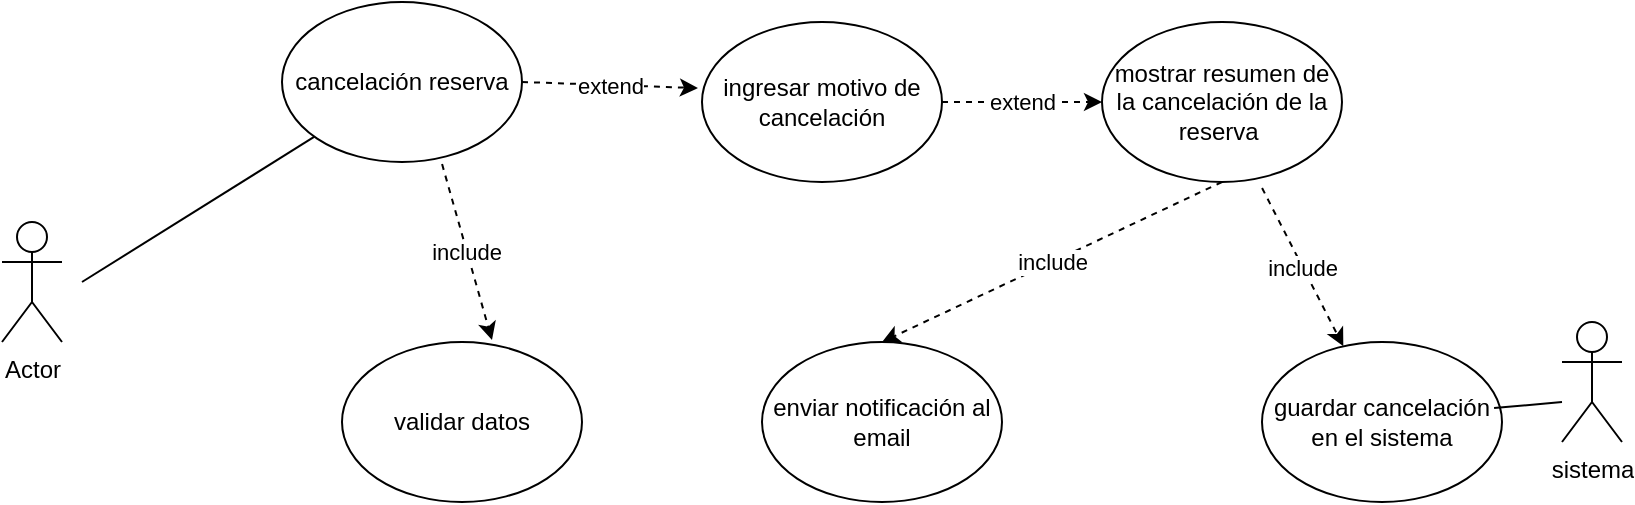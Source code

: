 <mxfile version="24.7.7">
  <diagram name="Página-1" id="znqipKSRwdGPcLxsEUx6">
    <mxGraphModel dx="1434" dy="772" grid="1" gridSize="10" guides="1" tooltips="1" connect="1" arrows="1" fold="1" page="1" pageScale="1" pageWidth="827" pageHeight="1169" math="0" shadow="0">
      <root>
        <mxCell id="0" />
        <mxCell id="1" parent="0" />
        <mxCell id="twEsAP51GNQAddWjnlDJ-1" value="cancelación reserva" style="ellipse;whiteSpace=wrap;html=1;" vertex="1" parent="1">
          <mxGeometry x="140" y="480" width="120" height="80" as="geometry" />
        </mxCell>
        <mxCell id="twEsAP51GNQAddWjnlDJ-2" value="ingresar motivo de cancelación" style="ellipse;whiteSpace=wrap;html=1;" vertex="1" parent="1">
          <mxGeometry x="350" y="490" width="120" height="80" as="geometry" />
        </mxCell>
        <mxCell id="twEsAP51GNQAddWjnlDJ-3" value="mostrar resumen de la cancelación de la reserva&amp;nbsp;" style="ellipse;whiteSpace=wrap;html=1;" vertex="1" parent="1">
          <mxGeometry x="550" y="490" width="120" height="80" as="geometry" />
        </mxCell>
        <mxCell id="twEsAP51GNQAddWjnlDJ-4" value="enviar notificación al email" style="ellipse;whiteSpace=wrap;html=1;" vertex="1" parent="1">
          <mxGeometry x="380" y="650" width="120" height="80" as="geometry" />
        </mxCell>
        <mxCell id="twEsAP51GNQAddWjnlDJ-5" value="include" style="endArrow=classic;html=1;rounded=0;dashed=1;strokeColor=default;align=center;verticalAlign=middle;fontFamily=Helvetica;fontSize=11;fontColor=default;labelBackgroundColor=default;entryX=0.5;entryY=0;entryDx=0;entryDy=0;exitX=0.5;exitY=1;exitDx=0;exitDy=0;" edge="1" parent="1" source="twEsAP51GNQAddWjnlDJ-3" target="twEsAP51GNQAddWjnlDJ-4">
          <mxGeometry width="50" height="50" relative="1" as="geometry">
            <mxPoint x="440" y="340" as="sourcePoint" />
            <mxPoint x="490" y="290" as="targetPoint" />
          </mxGeometry>
        </mxCell>
        <mxCell id="twEsAP51GNQAddWjnlDJ-6" value="extend" style="endArrow=classic;html=1;rounded=0;dashed=1;strokeColor=default;align=center;verticalAlign=middle;fontFamily=Helvetica;fontSize=11;fontColor=default;labelBackgroundColor=default;exitX=1;exitY=0.5;exitDx=0;exitDy=0;entryX=-0.017;entryY=0.413;entryDx=0;entryDy=0;entryPerimeter=0;" edge="1" parent="1" source="twEsAP51GNQAddWjnlDJ-1" target="twEsAP51GNQAddWjnlDJ-2">
          <mxGeometry width="50" height="50" relative="1" as="geometry">
            <mxPoint x="170" y="545" as="sourcePoint" />
            <mxPoint x="334" y="601" as="targetPoint" />
          </mxGeometry>
        </mxCell>
        <mxCell id="twEsAP51GNQAddWjnlDJ-7" value="extend" style="endArrow=classic;html=1;rounded=0;dashed=1;strokeColor=default;align=center;verticalAlign=middle;fontFamily=Helvetica;fontSize=11;fontColor=default;labelBackgroundColor=default;exitX=1;exitY=0.5;exitDx=0;exitDy=0;entryX=0;entryY=0.5;entryDx=0;entryDy=0;" edge="1" parent="1" source="twEsAP51GNQAddWjnlDJ-2" target="twEsAP51GNQAddWjnlDJ-3">
          <mxGeometry width="50" height="50" relative="1" as="geometry">
            <mxPoint x="190" y="565" as="sourcePoint" />
            <mxPoint x="354" y="621" as="targetPoint" />
          </mxGeometry>
        </mxCell>
        <mxCell id="twEsAP51GNQAddWjnlDJ-8" value="" style="endArrow=none;html=1;rounded=0;" edge="1" parent="1" source="twEsAP51GNQAddWjnlDJ-1">
          <mxGeometry width="50" height="50" relative="1" as="geometry">
            <mxPoint x="20" y="560" as="sourcePoint" />
            <mxPoint x="40" y="620" as="targetPoint" />
          </mxGeometry>
        </mxCell>
        <mxCell id="twEsAP51GNQAddWjnlDJ-9" value="Actor" style="shape=umlActor;verticalLabelPosition=bottom;verticalAlign=top;html=1;outlineConnect=0;" vertex="1" parent="1">
          <mxGeometry y="590" width="30" height="60" as="geometry" />
        </mxCell>
        <mxCell id="twEsAP51GNQAddWjnlDJ-10" value="guardar cancelación en el sistema" style="ellipse;whiteSpace=wrap;html=1;" vertex="1" parent="1">
          <mxGeometry x="630" y="650" width="120" height="80" as="geometry" />
        </mxCell>
        <mxCell id="twEsAP51GNQAddWjnlDJ-11" value="validar datos" style="ellipse;whiteSpace=wrap;html=1;" vertex="1" parent="1">
          <mxGeometry x="170" y="650" width="120" height="80" as="geometry" />
        </mxCell>
        <mxCell id="twEsAP51GNQAddWjnlDJ-13" value="include" style="endArrow=classic;html=1;rounded=0;dashed=1;strokeColor=default;align=center;verticalAlign=middle;fontFamily=Helvetica;fontSize=11;fontColor=default;labelBackgroundColor=default;entryX=0.625;entryY=-0.012;entryDx=0;entryDy=0;exitX=0.667;exitY=1.013;exitDx=0;exitDy=0;exitPerimeter=0;entryPerimeter=0;" edge="1" parent="1" source="twEsAP51GNQAddWjnlDJ-1" target="twEsAP51GNQAddWjnlDJ-11">
          <mxGeometry width="50" height="50" relative="1" as="geometry">
            <mxPoint x="414" y="570" as="sourcePoint" />
            <mxPoint x="278" y="660" as="targetPoint" />
          </mxGeometry>
        </mxCell>
        <mxCell id="twEsAP51GNQAddWjnlDJ-15" value="sistema" style="shape=umlActor;verticalLabelPosition=bottom;verticalAlign=top;html=1;outlineConnect=0;" vertex="1" parent="1">
          <mxGeometry x="780" y="640" width="30" height="60" as="geometry" />
        </mxCell>
        <mxCell id="twEsAP51GNQAddWjnlDJ-16" value="" style="endArrow=none;html=1;rounded=0;exitX=0.967;exitY=0.413;exitDx=0;exitDy=0;exitPerimeter=0;" edge="1" parent="1" source="twEsAP51GNQAddWjnlDJ-10">
          <mxGeometry width="50" height="50" relative="1" as="geometry">
            <mxPoint x="520" y="650" as="sourcePoint" />
            <mxPoint x="780" y="680" as="targetPoint" />
          </mxGeometry>
        </mxCell>
        <mxCell id="twEsAP51GNQAddWjnlDJ-17" value="include" style="endArrow=classic;html=1;rounded=0;dashed=1;strokeColor=default;align=center;verticalAlign=middle;fontFamily=Helvetica;fontSize=11;fontColor=default;labelBackgroundColor=default;exitX=0.667;exitY=1.038;exitDx=0;exitDy=0;exitPerimeter=0;" edge="1" parent="1" source="twEsAP51GNQAddWjnlDJ-3" target="twEsAP51GNQAddWjnlDJ-10">
          <mxGeometry width="50" height="50" relative="1" as="geometry">
            <mxPoint x="640" y="600" as="sourcePoint" />
            <mxPoint x="504" y="690" as="targetPoint" />
          </mxGeometry>
        </mxCell>
      </root>
    </mxGraphModel>
  </diagram>
</mxfile>
